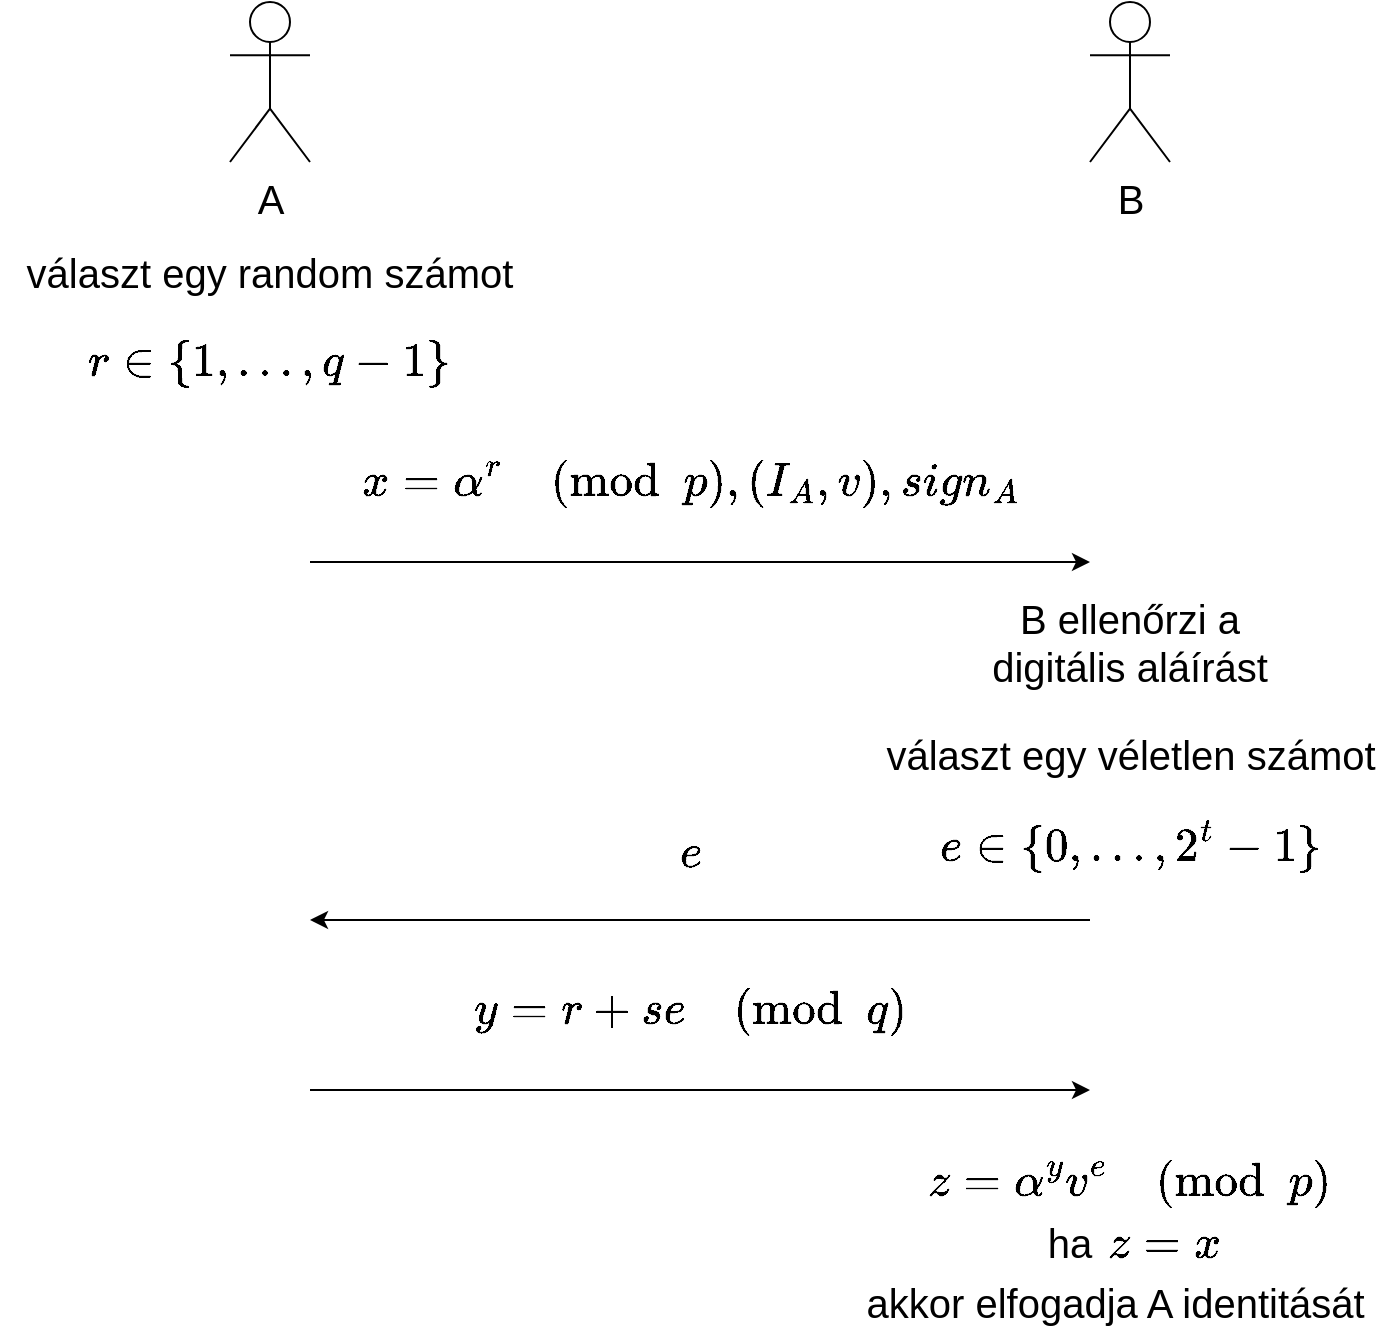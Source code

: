<mxfile version="13.1.11" type="device"><diagram id="y-NU4cb_eiPS6qrrO7qn" name="Page-1"><mxGraphModel dx="1865" dy="614" grid="1" gridSize="10" guides="1" tooltips="1" connect="1" arrows="1" fold="1" page="1" pageScale="1" pageWidth="827" pageHeight="1169" math="1" shadow="0"><root><mxCell id="0"/><mxCell id="1" parent="0"/><mxCell id="g8kVT1wqvgBbq9l3joZL-2" value="A" style="shape=umlActor;verticalLabelPosition=bottom;labelBackgroundColor=#ffffff;verticalAlign=top;html=1;outlineConnect=0;fontSize=20;" vertex="1" parent="1"><mxGeometry x="80" y="40" width="40" height="80" as="geometry"/></mxCell><mxCell id="g8kVT1wqvgBbq9l3joZL-5" value="B" style="shape=umlActor;verticalLabelPosition=bottom;labelBackgroundColor=#ffffff;verticalAlign=top;html=1;outlineConnect=0;fontSize=20;" vertex="1" parent="1"><mxGeometry x="510" y="40" width="40" height="80" as="geometry"/></mxCell><mxCell id="g8kVT1wqvgBbq9l3joZL-14" value="" style="endArrow=classic;html=1;fontSize=20;" edge="1" parent="1"><mxGeometry width="50" height="50" relative="1" as="geometry"><mxPoint x="120" y="320" as="sourcePoint"/><mxPoint x="510" y="320" as="targetPoint"/></mxGeometry></mxCell><mxCell id="g8kVT1wqvgBbq9l3joZL-15" value="$$x = \alpha^{r} \pmod{p}, (I_A, v), sign_A$$" style="edgeLabel;html=1;align=center;verticalAlign=middle;resizable=0;points=[];fontSize=20;" vertex="1" connectable="0" parent="g8kVT1wqvgBbq9l3joZL-14"><mxGeometry x="-0.256" relative="1" as="geometry"><mxPoint x="45" y="-40" as="offset"/></mxGeometry></mxCell><mxCell id="g8kVT1wqvgBbq9l3joZL-16" value="választ egy random számot&lt;br&gt;$$r \in \{1,...,q-1\}$$&amp;nbsp;" style="text;html=1;strokeColor=none;fillColor=none;align=center;verticalAlign=middle;whiteSpace=wrap;rounded=0;fontSize=20;" vertex="1" parent="1"><mxGeometry x="-35" y="210" width="270" height="20" as="geometry"/></mxCell><mxCell id="g8kVT1wqvgBbq9l3joZL-17" value="B ellenőrzi a digitális aláírást" style="text;html=1;strokeColor=none;fillColor=none;align=center;verticalAlign=middle;whiteSpace=wrap;rounded=0;fontSize=20;" vertex="1" parent="1"><mxGeometry x="440" y="350" width="180" height="20" as="geometry"/></mxCell><mxCell id="g8kVT1wqvgBbq9l3joZL-18" value="" style="endArrow=classic;html=1;fontSize=20;verticalAlign=middle;" edge="1" parent="1"><mxGeometry width="50" height="50" relative="1" as="geometry"><mxPoint x="510" y="499" as="sourcePoint"/><mxPoint x="120" y="499" as="targetPoint"/></mxGeometry></mxCell><mxCell id="g8kVT1wqvgBbq9l3joZL-21" value="$$e$$" style="edgeLabel;html=1;align=center;verticalAlign=middle;resizable=0;points=[];fontSize=20;spacing=0;" vertex="1" connectable="0" parent="g8kVT1wqvgBbq9l3joZL-18"><mxGeometry x="0.05" y="-2" relative="1" as="geometry"><mxPoint x="5" y="-32" as="offset"/></mxGeometry></mxCell><mxCell id="g8kVT1wqvgBbq9l3joZL-20" value="&lt;span style=&quot;background-color: rgb(255 , 255 , 255)&quot;&gt;választ egy véletlen számot$$e \in \{0,...,2^t-1\}$$&lt;/span&gt;" style="text;html=1;strokeColor=none;fillColor=none;align=center;verticalAlign=middle;whiteSpace=wrap;rounded=0;fontSize=20;spacing=0;" vertex="1" parent="1"><mxGeometry x="397.5" y="440" width="265" height="20" as="geometry"/></mxCell><mxCell id="g8kVT1wqvgBbq9l3joZL-22" value="" style="endArrow=classic;html=1;fontSize=20;" edge="1" parent="1"><mxGeometry width="50" height="50" relative="1" as="geometry"><mxPoint x="120" y="584" as="sourcePoint"/><mxPoint x="510" y="584" as="targetPoint"/></mxGeometry></mxCell><mxCell id="g8kVT1wqvgBbq9l3joZL-23" value="$$y = r + se \pmod{q}$$" style="edgeLabel;html=1;align=center;verticalAlign=middle;resizable=0;points=[];fontSize=20;" vertex="1" connectable="0" parent="g8kVT1wqvgBbq9l3joZL-22"><mxGeometry x="-0.256" relative="1" as="geometry"><mxPoint x="45" y="-40" as="offset"/></mxGeometry></mxCell><mxCell id="g8kVT1wqvgBbq9l3joZL-24" value="$$z = \alpha^y v^e \pmod{p}$$" style="text;html=1;strokeColor=none;fillColor=none;align=center;verticalAlign=middle;whiteSpace=wrap;rounded=0;fontSize=20;" vertex="1" parent="1"><mxGeometry x="445" y="620" width="170" height="20" as="geometry"/></mxCell><mxCell id="g8kVT1wqvgBbq9l3joZL-26" value="ha" style="text;html=1;strokeColor=none;fillColor=none;align=center;verticalAlign=middle;whiteSpace=wrap;rounded=0;fontSize=20;" vertex="1" parent="1"><mxGeometry x="480" y="650" width="40" height="20" as="geometry"/></mxCell><mxCell id="g8kVT1wqvgBbq9l3joZL-27" value="$$z = x$$" style="text;html=1;strokeColor=none;fillColor=none;align=center;verticalAlign=middle;whiteSpace=wrap;rounded=0;fontSize=20;" vertex="1" parent="1"><mxGeometry x="510" y="650" width="74" height="20" as="geometry"/></mxCell><mxCell id="g8kVT1wqvgBbq9l3joZL-28" value="&amp;nbsp;akkor elfogadja A identitását" style="text;html=1;strokeColor=none;fillColor=none;align=center;verticalAlign=middle;whiteSpace=wrap;rounded=0;fontSize=20;" vertex="1" parent="1"><mxGeometry x="380" y="680" width="280" height="20" as="geometry"/></mxCell></root></mxGraphModel></diagram></mxfile>